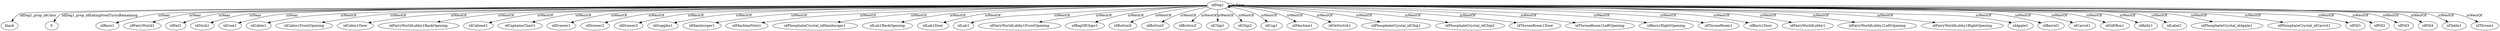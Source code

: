 digraph  {
idDog1 [node_type=entity_node];
black [node_type=property_node];
0 [node_type=property_node];
idBarn1 [node_type=entity_node];
idFairyWorld1 [node_type=entity_node];
idPail1 [node_type=entity_node];
idStick1 [node_type=entity_node];
idCoat1 [node_type=entity_node];
idCabin1 [node_type=entity_node];
idCabin1FrontOpening [node_type=entity_node];
idCabin1Door [node_type=entity_node];
idFairyWorldLobby1BackOpening [node_type=entity_node];
idCabinet1 [node_type=entity_node];
idCaptainsChair1 [node_type=entity_node];
idDrawer1 [node_type=entity_node];
idDrawer2 [node_type=entity_node];
idDrawer3 [node_type=entity_node];
idGoggles1 [node_type=entity_node];
idHamburger1 [node_type=entity_node];
idMachineNote1 [node_type=entity_node];
idPhosphateCrystal_idHamburger1 [node_type=entity_node];
idLab1BackOpening [node_type=entity_node];
idLab1Door [node_type=entity_node];
idLab1 [node_type=entity_node];
idFairyWorldLobby1FrontOpening [node_type=entity_node];
idBagOfChips1 [node_type=entity_node];
idButtonX [node_type=entity_node];
idButtonY [node_type=entity_node];
idButtonZ [node_type=entity_node];
idChip1 [node_type=entity_node];
idChip2 [node_type=entity_node];
idCup1 [node_type=entity_node];
idMachine1 [node_type=entity_node];
idOnSwitch1 [node_type=entity_node];
idPhosphateCrystal_idChip1 [node_type=entity_node];
idPhosphateCrystal_idChip2 [node_type=entity_node];
idThroneRoom1Door [node_type=entity_node];
idThroneRoom1LeftOpening [node_type=entity_node];
idBarn1RightOpening [node_type=entity_node];
idThroneRoom1 [node_type=entity_node];
idBarn1Door [node_type=entity_node];
idFairyWorldLobby1 [node_type=entity_node];
idFairyWorldLobby1LeftOpening [node_type=entity_node];
idFairyWorldLobby1RightOpening [node_type=entity_node];
idApple1 [node_type=entity_node];
idBarrel1 [node_type=entity_node];
idCarrot1 [node_type=entity_node];
idGiftBox1 [node_type=entity_node];
idKelly1 [node_type=entity_node];
idLabel1 [node_type=entity_node];
idPhosphateCrystal_idApple1 [node_type=entity_node];
idPhosphateCrystal_idCarrot1 [node_type=entity_node];
idPill1 [node_type=entity_node];
idPill2 [node_type=entity_node];
idPill3 [node_type=entity_node];
idPill4 [node_type=entity_node];
idTable1 [node_type=entity_node];
idThrone1 [node_type=entity_node];
idDog1 -> black  [edge_type=property, label=idDog1_prop_idColor];
idDog1 -> 0  [edge_type=property, label=idDog1_prop_idEatingFoodTurnsRemaining];
idDog1 -> idBarn1  [edge_type=relationship, label=isNear];
idDog1 -> idFairyWorld1  [edge_type=relationship, label=isNear];
idDog1 -> idDog1  [edge_type=relationship, label=isNear];
idDog1 -> idPail1  [edge_type=relationship, label=isNear];
idDog1 -> idStick1  [edge_type=relationship, label=isNear];
idDog1 -> idCoat1  [edge_type=relationship, label=isNear];
idDog1 -> idCabin1  [edge_type=relationship, label=isWestOf];
idDog1 -> idCabin1FrontOpening  [edge_type=relationship, label=isWestOf];
idDog1 -> idCabin1Door  [edge_type=relationship, label=isWestOf];
idDog1 -> idFairyWorldLobby1BackOpening  [edge_type=relationship, label=isWestOf];
idDog1 -> idCabinet1  [edge_type=relationship, label=isWestOf];
idDog1 -> idCaptainsChair1  [edge_type=relationship, label=isWestOf];
idDog1 -> idDrawer1  [edge_type=relationship, label=isWestOf];
idDog1 -> idDrawer2  [edge_type=relationship, label=isWestOf];
idDog1 -> idDrawer3  [edge_type=relationship, label=isWestOf];
idDog1 -> idGoggles1  [edge_type=relationship, label=isWestOf];
idDog1 -> idHamburger1  [edge_type=relationship, label=isWestOf];
idDog1 -> idMachineNote1  [edge_type=relationship, label=isWestOf];
idDog1 -> idPhosphateCrystal_idHamburger1  [edge_type=relationship, label=isWestOf];
idDog1 -> idLab1BackOpening  [edge_type=relationship, label=isWestOf];
idDog1 -> idLab1Door  [edge_type=relationship, label=isWestOf];
idDog1 -> idLab1  [edge_type=relationship, label=isWestOf];
idDog1 -> idFairyWorldLobby1FrontOpening  [edge_type=relationship, label=isWestOf];
idDog1 -> idBagOfChips1  [edge_type=relationship, label=isWestOf];
idDog1 -> idButtonX  [edge_type=relationship, label=isWestOf];
idDog1 -> idButtonY  [edge_type=relationship, label=isWestOf];
idDog1 -> idButtonZ  [edge_type=relationship, label=isWestOf];
idDog1 -> idChip1  [edge_type=relationship, label=isWestOf];
idDog1 -> idChip2  [edge_type=relationship, label=isWestOf];
idDog1 -> idCup1  [edge_type=relationship, label=isWestOf];
idDog1 -> idMachine1  [edge_type=relationship, label=isWestOf];
idDog1 -> idOnSwitch1  [edge_type=relationship, label=isWestOf];
idDog1 -> idPhosphateCrystal_idChip1  [edge_type=relationship, label=isWestOf];
idDog1 -> idPhosphateCrystal_idChip2  [edge_type=relationship, label=isWestOf];
idDog1 -> idThroneRoom1Door  [edge_type=relationship, label=isWestOf];
idDog1 -> idThroneRoom1LeftOpening  [edge_type=relationship, label=isWestOf];
idDog1 -> idBarn1RightOpening  [edge_type=relationship, label=isWestOf];
idDog1 -> idThroneRoom1  [edge_type=relationship, label=isWestOf];
idDog1 -> idBarn1Door  [edge_type=relationship, label=isWestOf];
idDog1 -> idFairyWorldLobby1  [edge_type=relationship, label=isWestOf];
idDog1 -> idFairyWorldLobby1LeftOpening  [edge_type=relationship, label=isWestOf];
idDog1 -> idFairyWorldLobby1RightOpening  [edge_type=relationship, label=isWestOf];
idDog1 -> idApple1  [edge_type=relationship, label=isWestOf];
idDog1 -> idBarrel1  [edge_type=relationship, label=isWestOf];
idDog1 -> idCarrot1  [edge_type=relationship, label=isWestOf];
idDog1 -> idGiftBox1  [edge_type=relationship, label=isWestOf];
idDog1 -> idKelly1  [edge_type=relationship, label=isWestOf];
idDog1 -> idLabel1  [edge_type=relationship, label=isWestOf];
idDog1 -> idPhosphateCrystal_idApple1  [edge_type=relationship, label=isWestOf];
idDog1 -> idPhosphateCrystal_idCarrot1  [edge_type=relationship, label=isWestOf];
idDog1 -> idPill1  [edge_type=relationship, label=isWestOf];
idDog1 -> idPill2  [edge_type=relationship, label=isWestOf];
idDog1 -> idPill3  [edge_type=relationship, label=isWestOf];
idDog1 -> idPill4  [edge_type=relationship, label=isWestOf];
idDog1 -> idTable1  [edge_type=relationship, label=isWestOf];
idDog1 -> idThrone1  [edge_type=relationship, label=isWestOf];
}
